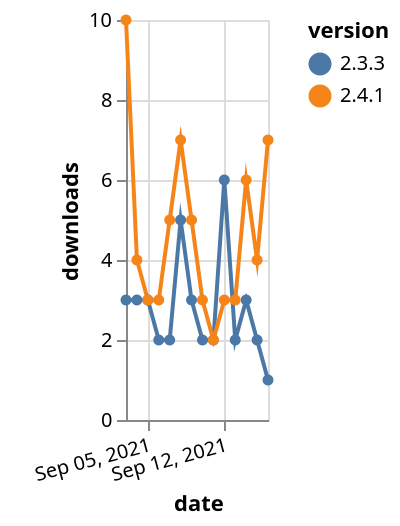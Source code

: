 {"$schema": "https://vega.github.io/schema/vega-lite/v5.json", "description": "A simple bar chart with embedded data.", "data": {"values": [{"date": "2021-09-03", "total": 3243, "delta": 3, "version": "2.3.3"}, {"date": "2021-09-04", "total": 3246, "delta": 3, "version": "2.3.3"}, {"date": "2021-09-05", "total": 3249, "delta": 3, "version": "2.3.3"}, {"date": "2021-09-06", "total": 3251, "delta": 2, "version": "2.3.3"}, {"date": "2021-09-07", "total": 3253, "delta": 2, "version": "2.3.3"}, {"date": "2021-09-08", "total": 3258, "delta": 5, "version": "2.3.3"}, {"date": "2021-09-09", "total": 3261, "delta": 3, "version": "2.3.3"}, {"date": "2021-09-10", "total": 3263, "delta": 2, "version": "2.3.3"}, {"date": "2021-09-11", "total": 3265, "delta": 2, "version": "2.3.3"}, {"date": "2021-09-12", "total": 3271, "delta": 6, "version": "2.3.3"}, {"date": "2021-09-13", "total": 3273, "delta": 2, "version": "2.3.3"}, {"date": "2021-09-14", "total": 3276, "delta": 3, "version": "2.3.3"}, {"date": "2021-09-15", "total": 3278, "delta": 2, "version": "2.3.3"}, {"date": "2021-09-16", "total": 3279, "delta": 1, "version": "2.3.3"}, {"date": "2021-09-03", "total": 2961, "delta": 10, "version": "2.4.1"}, {"date": "2021-09-04", "total": 2965, "delta": 4, "version": "2.4.1"}, {"date": "2021-09-05", "total": 2968, "delta": 3, "version": "2.4.1"}, {"date": "2021-09-06", "total": 2971, "delta": 3, "version": "2.4.1"}, {"date": "2021-09-07", "total": 2976, "delta": 5, "version": "2.4.1"}, {"date": "2021-09-08", "total": 2983, "delta": 7, "version": "2.4.1"}, {"date": "2021-09-09", "total": 2988, "delta": 5, "version": "2.4.1"}, {"date": "2021-09-10", "total": 2991, "delta": 3, "version": "2.4.1"}, {"date": "2021-09-11", "total": 2993, "delta": 2, "version": "2.4.1"}, {"date": "2021-09-12", "total": 2996, "delta": 3, "version": "2.4.1"}, {"date": "2021-09-13", "total": 2999, "delta": 3, "version": "2.4.1"}, {"date": "2021-09-14", "total": 3005, "delta": 6, "version": "2.4.1"}, {"date": "2021-09-15", "total": 3009, "delta": 4, "version": "2.4.1"}, {"date": "2021-09-16", "total": 3016, "delta": 7, "version": "2.4.1"}]}, "width": "container", "mark": {"type": "line", "point": {"filled": true}}, "encoding": {"x": {"field": "date", "type": "temporal", "timeUnit": "yearmonthdate", "title": "date", "axis": {"labelAngle": -15}}, "y": {"field": "delta", "type": "quantitative", "title": "downloads"}, "color": {"field": "version", "type": "nominal"}, "tooltip": {"field": "delta"}}}